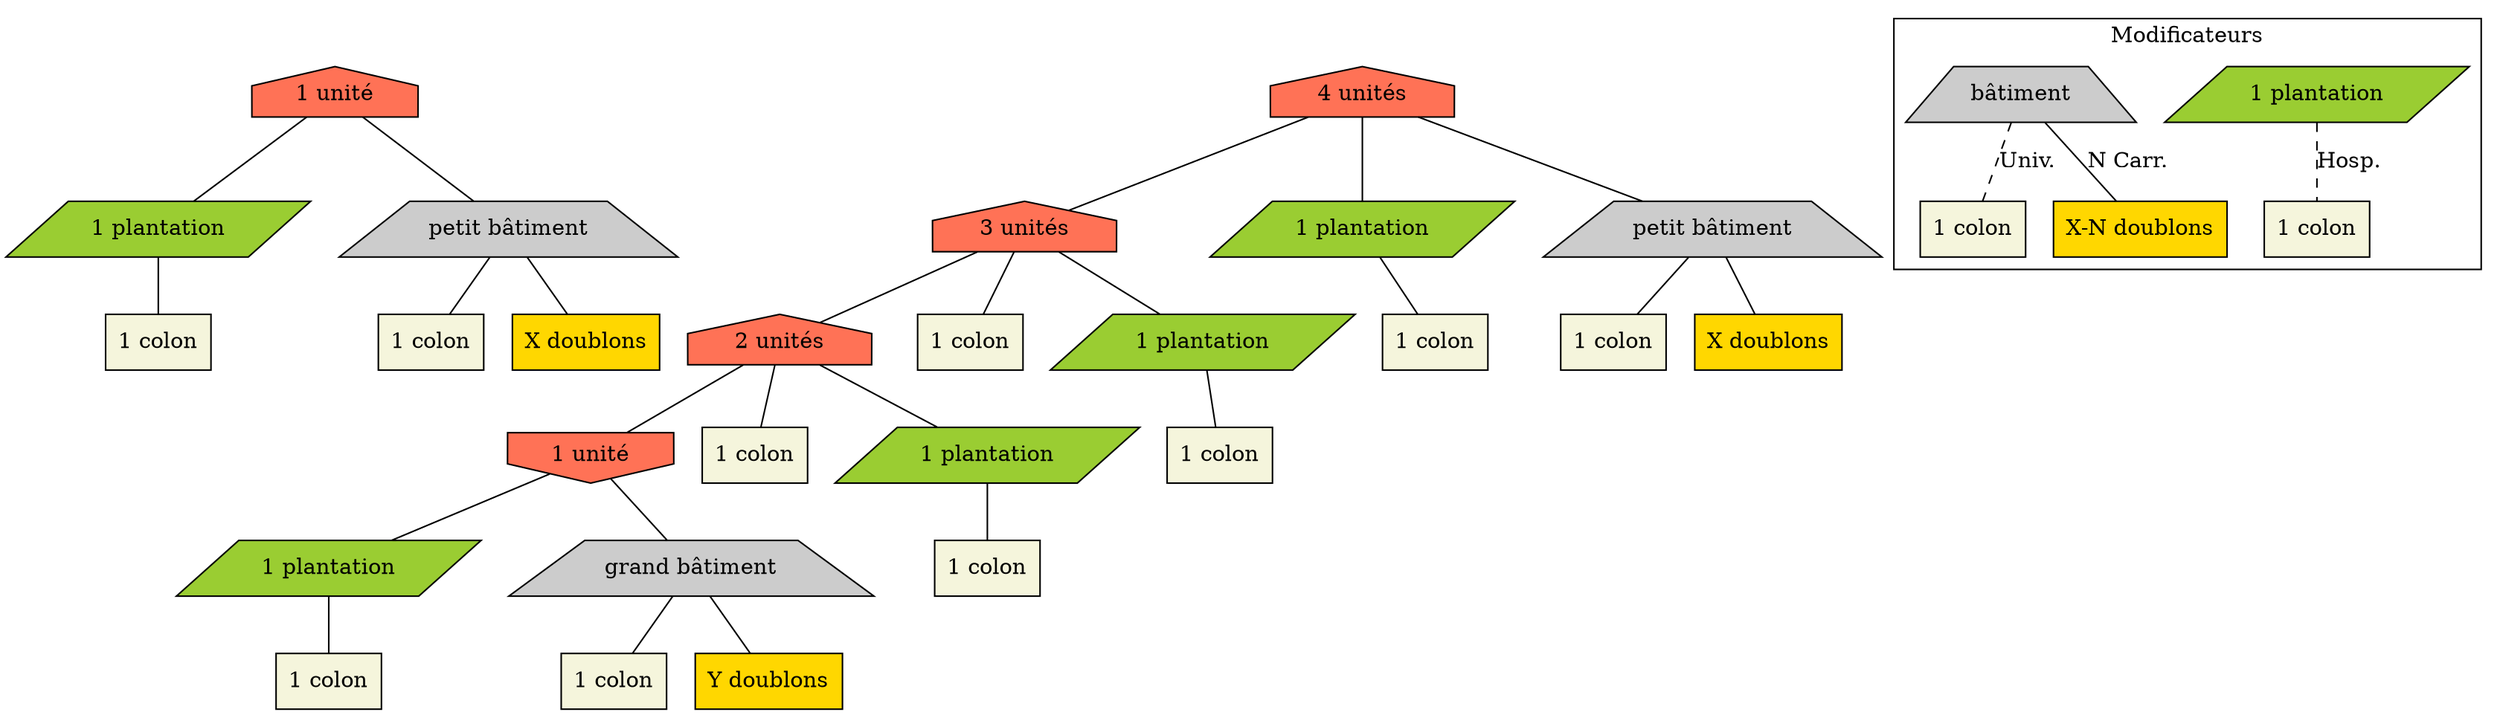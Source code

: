 graph G {


{
        node[shape=house, style=filled, fillcolor=coral1]
        m1a [label="1 unité"]
        m1b [label="1 unité", shape=invhouse]
        m2 [label="2 unités"]
        m3 [label="3 unités"]
        m4 [label="4 unités"]

}

{

        node[label="1 colon", shape=box, style=filled, fillcolor=beige]
        c1ap;
        c1ab;
        c1bp;
        c1bb;
        c2p;
        c2b;
        c3p;
        c3b;
        c4p;
        c4b;

        cc0b;
        cc0p;
}

{
        node[label="1 plantation", shape=parallelogram, style=filled, fillcolor=yellowgreen]
        p1a;
        p1b;
        p2;
        p3;
        p4;

        pc0;
}

{
        node[shape=trapezium, style=filled, fillcolor=grey80]
        b1a [label="petit bâtiment"]
        b1b[label="grand bâtiment"]
        b4 [label="petit bâtiment"]
        bc0 [label="bâtiment"]

}

{
        node[shape=box, style=filled, fillcolor=gold]
        d1a [label="X doublons"]
        d1b [label="Y doublons"]
        d4 [label="X doublons"]

        dc0 [label="X-N doublons"]

                
}


m1a -- b1a -- c1ab;
b1a -- d1a;
m1a -- p1a -- c1ap;


m4 -- m3 -- m2 -- m1b


m1b -- b1b -- c1bb;
b1b -- d1b;
m1b -- p1b -- c1bp;




m2 -- p2 -- c2p;
m2 -- c2b;

m3 -- p3 -- c3p;
m3 -- c3b;

m4 -- b4 -- c4b;
b4 -- d4;

m4 -- p4 -- c4p;



// Modifiers


subgraph cluster0 {
        label = "Modificateurs"
        bc0 -- dc0 [label="N Carr."];
        bc0 -- cc0b [label="Univ.", style = dashed];        

        //cc0b -- pc0 [style = invisible];        
        pc0  -- cc0p [label="Hosp.", style = dashed];        
}




}
